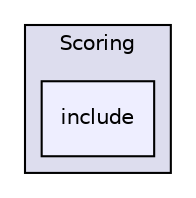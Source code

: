 digraph "LIA_Utils/Scoring/include" {
  compound=true
  node [ fontsize="10", fontname="Helvetica"];
  edge [ labelfontsize="10", labelfontname="Helvetica"];
  subgraph clusterdir_23c1953c7f2204d1711204c98d9df544 {
    graph [ bgcolor="#ddddee", pencolor="black", label="Scoring" fontname="Helvetica", fontsize="10", URL="dir_23c1953c7f2204d1711204c98d9df544.html"]
  dir_74076d844fb883f2c567607c880f3953 [shape=box, label="include", style="filled", fillcolor="#eeeeff", pencolor="black", URL="dir_74076d844fb883f2c567607c880f3953.html"];
  }
}
